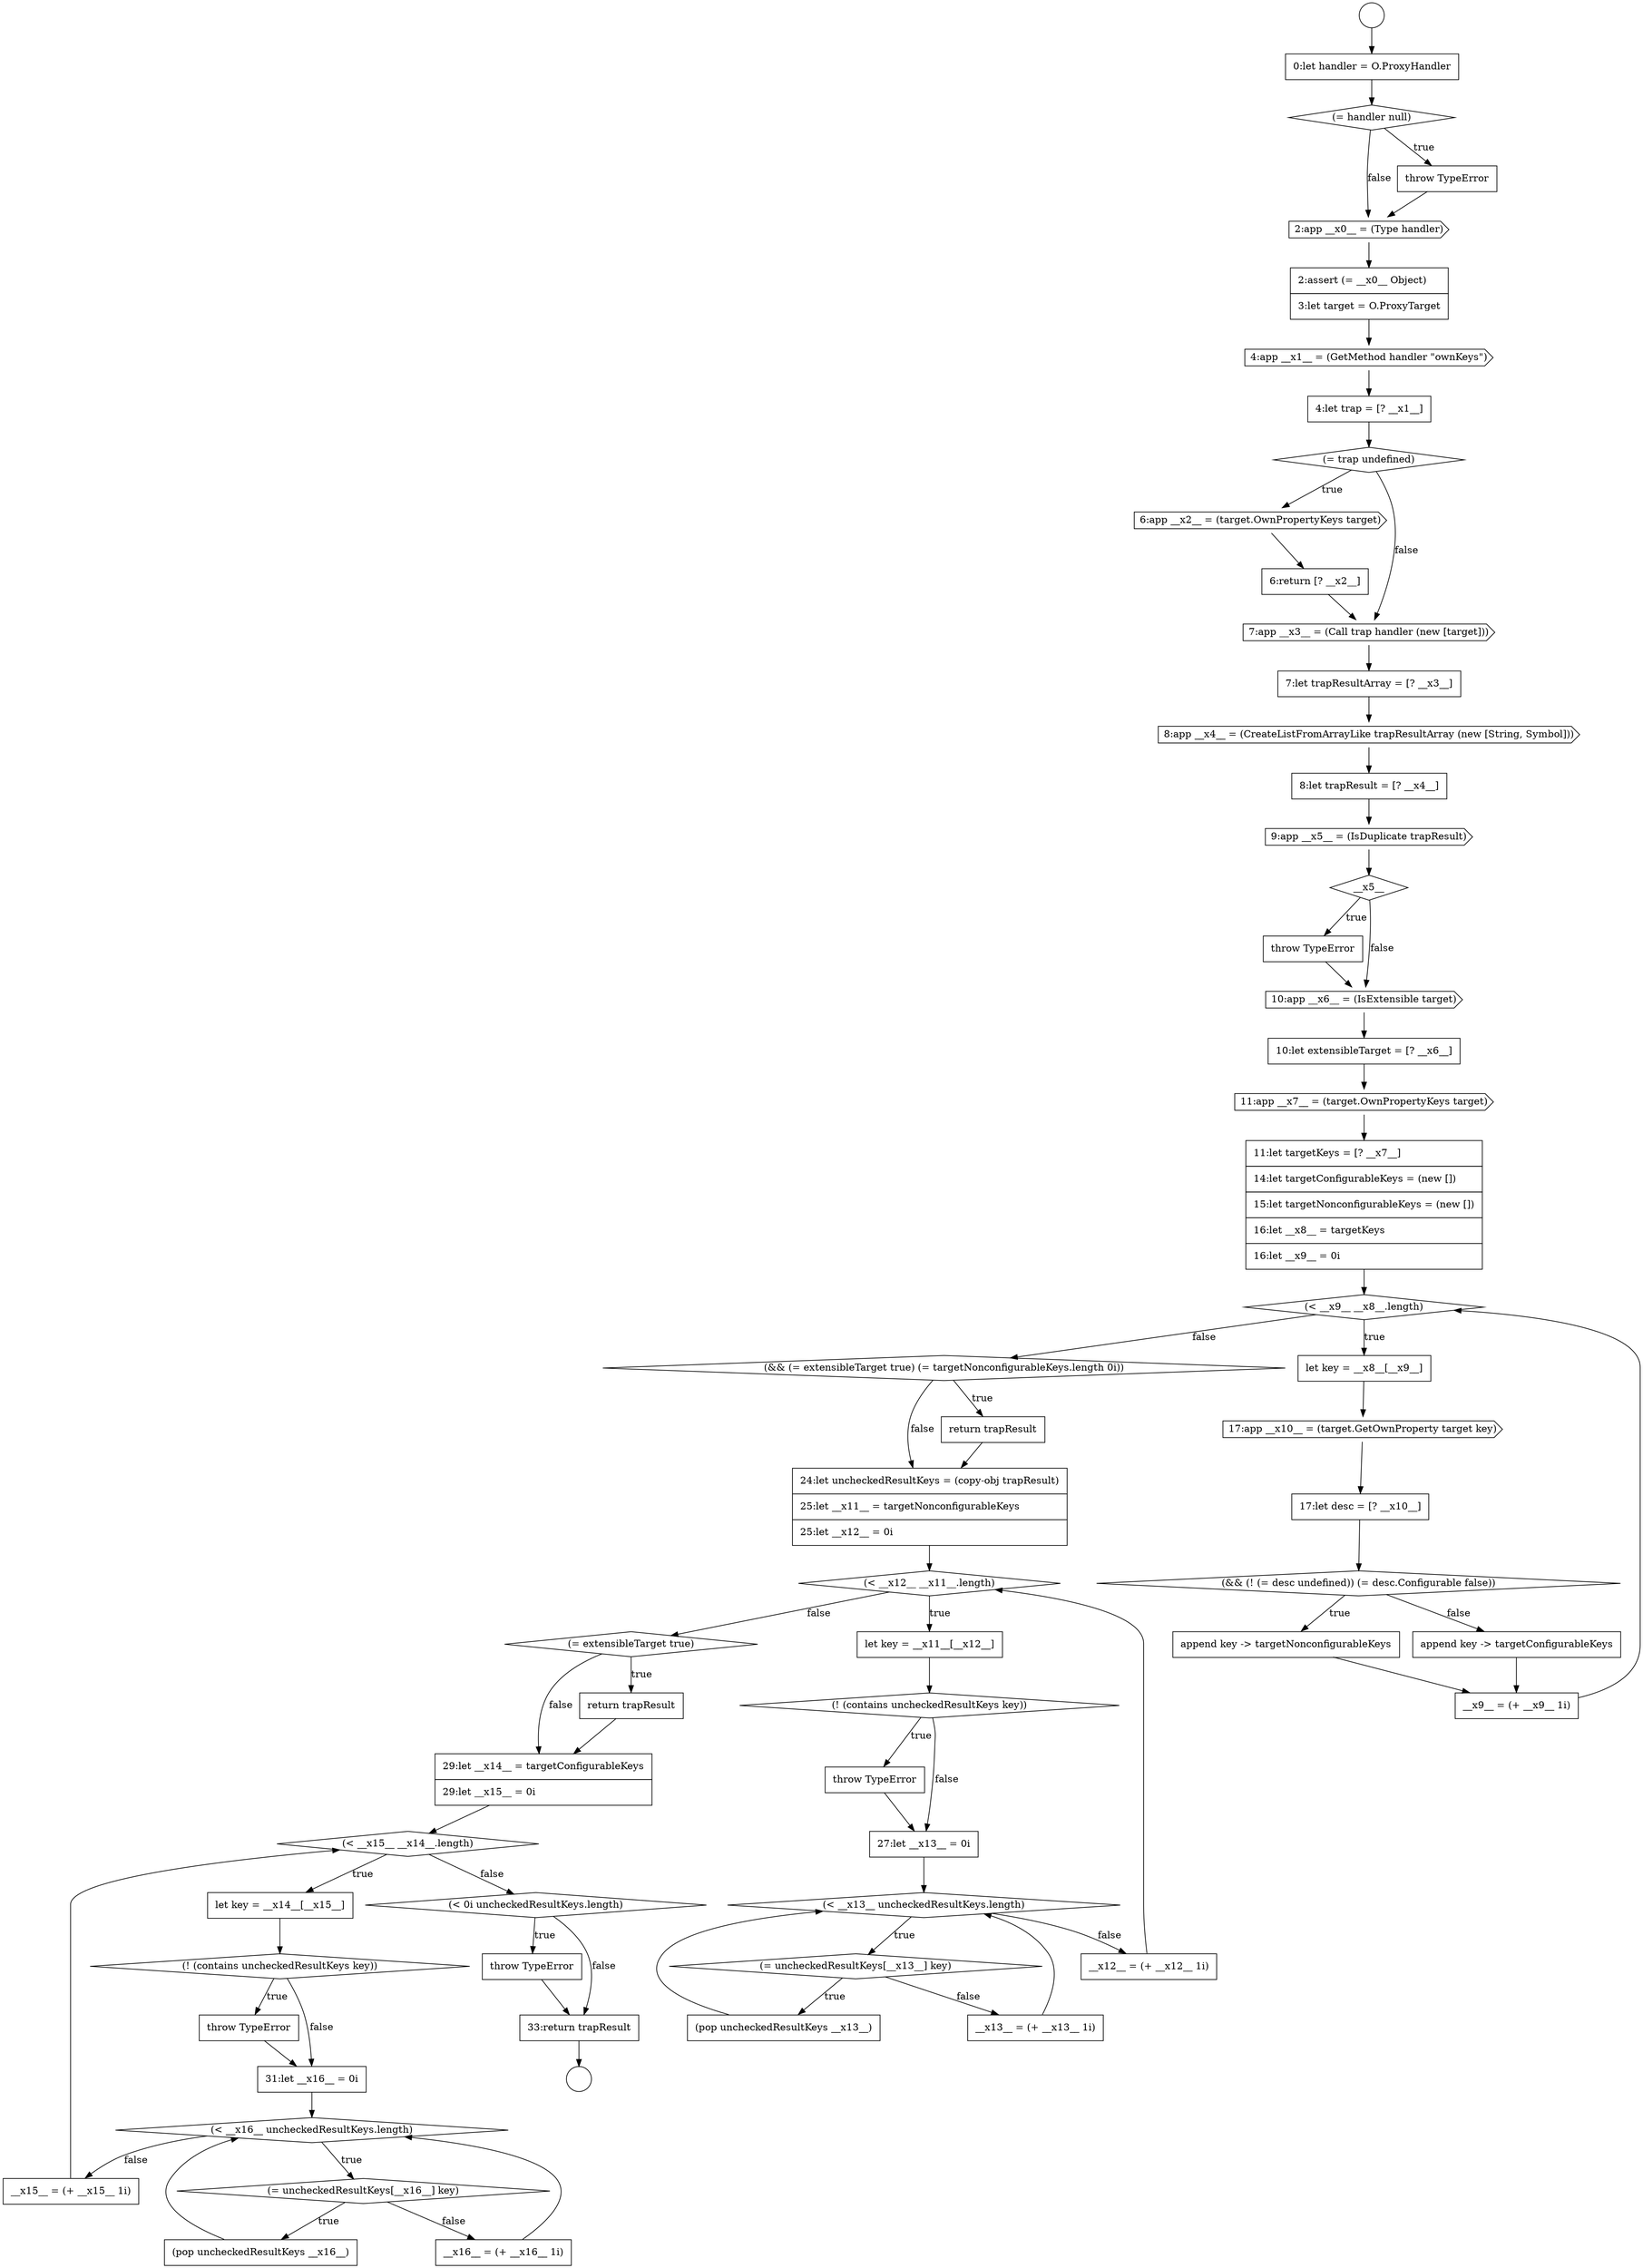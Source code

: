 digraph {
  node3481 [shape=diamond, label=<<font color="black">(&lt; __x12__ __x11__.length)</font>> color="black" fillcolor="white" style=filled]
  node3471 [shape=none, margin=0, label=<<font color="black">
    <table border="0" cellborder="1" cellspacing="0" cellpadding="10">
      <tr><td align="left">let key = __x8__[__x9__]</td></tr>
    </table>
  </font>> color="black" fillcolor="white" style=filled]
  node3499 [shape=diamond, label=<<font color="black">(&lt; __x16__ uncheckedResultKeys.length)</font>> color="black" fillcolor="white" style=filled]
  node3486 [shape=diamond, label=<<font color="black">(&lt; __x13__ uncheckedResultKeys.length)</font>> color="black" fillcolor="white" style=filled]
  node3491 [shape=diamond, label=<<font color="black">(= extensibleTarget true)</font>> color="black" fillcolor="white" style=filled]
  node3487 [shape=diamond, label=<<font color="black">(= uncheckedResultKeys[__x13__] key)</font>> color="black" fillcolor="white" style=filled]
  node3455 [shape=none, margin=0, label=<<font color="black">
    <table border="0" cellborder="1" cellspacing="0" cellpadding="10">
      <tr><td align="left">4:let trap = [? __x1__]</td></tr>
    </table>
  </font>> color="black" fillcolor="white" style=filled]
  node3462 [shape=none, margin=0, label=<<font color="black">
    <table border="0" cellborder="1" cellspacing="0" cellpadding="10">
      <tr><td align="left">8:let trapResult = [? __x4__]</td></tr>
    </table>
  </font>> color="black" fillcolor="white" style=filled]
  node3497 [shape=none, margin=0, label=<<font color="black">
    <table border="0" cellborder="1" cellspacing="0" cellpadding="10">
      <tr><td align="left">throw TypeError</td></tr>
    </table>
  </font>> color="black" fillcolor="white" style=filled]
  node3477 [shape=none, margin=0, label=<<font color="black">
    <table border="0" cellborder="1" cellspacing="0" cellpadding="10">
      <tr><td align="left">__x9__ = (+ __x9__ 1i)</td></tr>
    </table>
  </font>> color="black" fillcolor="white" style=filled]
  node3449 [shape=none, margin=0, label=<<font color="black">
    <table border="0" cellborder="1" cellspacing="0" cellpadding="10">
      <tr><td align="left">0:let handler = O.ProxyHandler</td></tr>
    </table>
  </font>> color="black" fillcolor="white" style=filled]
  node3460 [shape=none, margin=0, label=<<font color="black">
    <table border="0" cellborder="1" cellspacing="0" cellpadding="10">
      <tr><td align="left">7:let trapResultArray = [? __x3__]</td></tr>
    </table>
  </font>> color="black" fillcolor="white" style=filled]
  node3498 [shape=none, margin=0, label=<<font color="black">
    <table border="0" cellborder="1" cellspacing="0" cellpadding="10">
      <tr><td align="left">31:let __x16__ = 0i</td></tr>
    </table>
  </font>> color="black" fillcolor="white" style=filled]
  node3502 [shape=none, margin=0, label=<<font color="black">
    <table border="0" cellborder="1" cellspacing="0" cellpadding="10">
      <tr><td align="left">__x16__ = (+ __x16__ 1i)</td></tr>
    </table>
  </font>> color="black" fillcolor="white" style=filled]
  node3466 [shape=cds, label=<<font color="black">10:app __x6__ = (IsExtensible target)</font>> color="black" fillcolor="white" style=filled]
  node3495 [shape=none, margin=0, label=<<font color="black">
    <table border="0" cellborder="1" cellspacing="0" cellpadding="10">
      <tr><td align="left">let key = __x14__[__x15__]</td></tr>
    </table>
  </font>> color="black" fillcolor="white" style=filled]
  node3485 [shape=none, margin=0, label=<<font color="black">
    <table border="0" cellborder="1" cellspacing="0" cellpadding="10">
      <tr><td align="left">27:let __x13__ = 0i</td></tr>
    </table>
  </font>> color="black" fillcolor="white" style=filled]
  node3463 [shape=cds, label=<<font color="black">9:app __x5__ = (IsDuplicate trapResult)</font>> color="black" fillcolor="white" style=filled]
  node3470 [shape=diamond, label=<<font color="black">(&lt; __x9__ __x8__.length)</font>> color="black" fillcolor="white" style=filled]
  node3453 [shape=none, margin=0, label=<<font color="black">
    <table border="0" cellborder="1" cellspacing="0" cellpadding="10">
      <tr><td align="left">2:assert (= __x0__ Object)</td></tr>
      <tr><td align="left">3:let target = O.ProxyTarget</td></tr>
    </table>
  </font>> color="black" fillcolor="white" style=filled]
  node3473 [shape=none, margin=0, label=<<font color="black">
    <table border="0" cellborder="1" cellspacing="0" cellpadding="10">
      <tr><td align="left">17:let desc = [? __x10__]</td></tr>
    </table>
  </font>> color="black" fillcolor="white" style=filled]
  node3505 [shape=none, margin=0, label=<<font color="black">
    <table border="0" cellborder="1" cellspacing="0" cellpadding="10">
      <tr><td align="left">throw TypeError</td></tr>
    </table>
  </font>> color="black" fillcolor="white" style=filled]
  node3492 [shape=none, margin=0, label=<<font color="black">
    <table border="0" cellborder="1" cellspacing="0" cellpadding="10">
      <tr><td align="left">return trapResult</td></tr>
    </table>
  </font>> color="black" fillcolor="white" style=filled]
  node3450 [shape=diamond, label=<<font color="black">(= handler null)</font>> color="black" fillcolor="white" style=filled]
  node3503 [shape=none, margin=0, label=<<font color="black">
    <table border="0" cellborder="1" cellspacing="0" cellpadding="10">
      <tr><td align="left">__x15__ = (+ __x15__ 1i)</td></tr>
    </table>
  </font>> color="black" fillcolor="white" style=filled]
  node3459 [shape=cds, label=<<font color="black">7:app __x3__ = (Call trap handler (new [target]))</font>> color="black" fillcolor="white" style=filled]
  node3467 [shape=none, margin=0, label=<<font color="black">
    <table border="0" cellborder="1" cellspacing="0" cellpadding="10">
      <tr><td align="left">10:let extensibleTarget = [? __x6__]</td></tr>
    </table>
  </font>> color="black" fillcolor="white" style=filled]
  node3482 [shape=none, margin=0, label=<<font color="black">
    <table border="0" cellborder="1" cellspacing="0" cellpadding="10">
      <tr><td align="left">let key = __x11__[__x12__]</td></tr>
    </table>
  </font>> color="black" fillcolor="white" style=filled]
  node3454 [shape=cds, label=<<font color="black">4:app __x1__ = (GetMethod handler &quot;ownKeys&quot;)</font>> color="black" fillcolor="white" style=filled]
  node3476 [shape=none, margin=0, label=<<font color="black">
    <table border="0" cellborder="1" cellspacing="0" cellpadding="10">
      <tr><td align="left">append key -&gt; targetConfigurableKeys</td></tr>
    </table>
  </font>> color="black" fillcolor="white" style=filled]
  node3504 [shape=diamond, label=<<font color="black">(&lt; 0i uncheckedResultKeys.length)</font>> color="black" fillcolor="white" style=filled]
  node3472 [shape=cds, label=<<font color="black">17:app __x10__ = (target.GetOwnProperty target key)</font>> color="black" fillcolor="white" style=filled]
  node3458 [shape=none, margin=0, label=<<font color="black">
    <table border="0" cellborder="1" cellspacing="0" cellpadding="10">
      <tr><td align="left">6:return [? __x2__]</td></tr>
    </table>
  </font>> color="black" fillcolor="white" style=filled]
  node3468 [shape=cds, label=<<font color="black">11:app __x7__ = (target.OwnPropertyKeys target)</font>> color="black" fillcolor="white" style=filled]
  node3500 [shape=diamond, label=<<font color="black">(= uncheckedResultKeys[__x16__] key)</font>> color="black" fillcolor="white" style=filled]
  node3456 [shape=diamond, label=<<font color="black">(= trap undefined)</font>> color="black" fillcolor="white" style=filled]
  node3451 [shape=none, margin=0, label=<<font color="black">
    <table border="0" cellborder="1" cellspacing="0" cellpadding="10">
      <tr><td align="left">throw TypeError</td></tr>
    </table>
  </font>> color="black" fillcolor="white" style=filled]
  node3483 [shape=diamond, label=<<font color="black">(! (contains uncheckedResultKeys key))</font>> color="black" fillcolor="white" style=filled]
  node3480 [shape=none, margin=0, label=<<font color="black">
    <table border="0" cellborder="1" cellspacing="0" cellpadding="10">
      <tr><td align="left">24:let uncheckedResultKeys = (copy-obj trapResult)</td></tr>
      <tr><td align="left">25:let __x11__ = targetNonconfigurableKeys</td></tr>
      <tr><td align="left">25:let __x12__ = 0i</td></tr>
    </table>
  </font>> color="black" fillcolor="white" style=filled]
  node3490 [shape=none, margin=0, label=<<font color="black">
    <table border="0" cellborder="1" cellspacing="0" cellpadding="10">
      <tr><td align="left">__x12__ = (+ __x12__ 1i)</td></tr>
    </table>
  </font>> color="black" fillcolor="white" style=filled]
  node3448 [shape=circle label=" " color="black" fillcolor="white" style=filled]
  node3475 [shape=none, margin=0, label=<<font color="black">
    <table border="0" cellborder="1" cellspacing="0" cellpadding="10">
      <tr><td align="left">append key -&gt; targetNonconfigurableKeys</td></tr>
    </table>
  </font>> color="black" fillcolor="white" style=filled]
  node3488 [shape=none, margin=0, label=<<font color="black">
    <table border="0" cellborder="1" cellspacing="0" cellpadding="10">
      <tr><td align="left">(pop uncheckedResultKeys __x13__)</td></tr>
    </table>
  </font>> color="black" fillcolor="white" style=filled]
  node3493 [shape=none, margin=0, label=<<font color="black">
    <table border="0" cellborder="1" cellspacing="0" cellpadding="10">
      <tr><td align="left">29:let __x14__ = targetConfigurableKeys</td></tr>
      <tr><td align="left">29:let __x15__ = 0i</td></tr>
    </table>
  </font>> color="black" fillcolor="white" style=filled]
  node3478 [shape=diamond, label=<<font color="black">(&amp;&amp; (= extensibleTarget true) (= targetNonconfigurableKeys.length 0i))</font>> color="black" fillcolor="white" style=filled]
  node3452 [shape=cds, label=<<font color="black">2:app __x0__ = (Type handler)</font>> color="black" fillcolor="white" style=filled]
  node3457 [shape=cds, label=<<font color="black">6:app __x2__ = (target.OwnPropertyKeys target)</font>> color="black" fillcolor="white" style=filled]
  node3447 [shape=circle label=" " color="black" fillcolor="white" style=filled]
  node3465 [shape=none, margin=0, label=<<font color="black">
    <table border="0" cellborder="1" cellspacing="0" cellpadding="10">
      <tr><td align="left">throw TypeError</td></tr>
    </table>
  </font>> color="black" fillcolor="white" style=filled]
  node3484 [shape=none, margin=0, label=<<font color="black">
    <table border="0" cellborder="1" cellspacing="0" cellpadding="10">
      <tr><td align="left">throw TypeError</td></tr>
    </table>
  </font>> color="black" fillcolor="white" style=filled]
  node3501 [shape=none, margin=0, label=<<font color="black">
    <table border="0" cellborder="1" cellspacing="0" cellpadding="10">
      <tr><td align="left">(pop uncheckedResultKeys __x16__)</td></tr>
    </table>
  </font>> color="black" fillcolor="white" style=filled]
  node3464 [shape=diamond, label=<<font color="black">__x5__</font>> color="black" fillcolor="white" style=filled]
  node3496 [shape=diamond, label=<<font color="black">(! (contains uncheckedResultKeys key))</font>> color="black" fillcolor="white" style=filled]
  node3469 [shape=none, margin=0, label=<<font color="black">
    <table border="0" cellborder="1" cellspacing="0" cellpadding="10">
      <tr><td align="left">11:let targetKeys = [? __x7__]</td></tr>
      <tr><td align="left">14:let targetConfigurableKeys = (new [])</td></tr>
      <tr><td align="left">15:let targetNonconfigurableKeys = (new [])</td></tr>
      <tr><td align="left">16:let __x8__ = targetKeys</td></tr>
      <tr><td align="left">16:let __x9__ = 0i</td></tr>
    </table>
  </font>> color="black" fillcolor="white" style=filled]
  node3479 [shape=none, margin=0, label=<<font color="black">
    <table border="0" cellborder="1" cellspacing="0" cellpadding="10">
      <tr><td align="left">return trapResult</td></tr>
    </table>
  </font>> color="black" fillcolor="white" style=filled]
  node3506 [shape=none, margin=0, label=<<font color="black">
    <table border="0" cellborder="1" cellspacing="0" cellpadding="10">
      <tr><td align="left">33:return trapResult</td></tr>
    </table>
  </font>> color="black" fillcolor="white" style=filled]
  node3489 [shape=none, margin=0, label=<<font color="black">
    <table border="0" cellborder="1" cellspacing="0" cellpadding="10">
      <tr><td align="left">__x13__ = (+ __x13__ 1i)</td></tr>
    </table>
  </font>> color="black" fillcolor="white" style=filled]
  node3494 [shape=diamond, label=<<font color="black">(&lt; __x15__ __x14__.length)</font>> color="black" fillcolor="white" style=filled]
  node3474 [shape=diamond, label=<<font color="black">(&amp;&amp; (! (= desc undefined)) (= desc.Configurable false))</font>> color="black" fillcolor="white" style=filled]
  node3461 [shape=cds, label=<<font color="black">8:app __x4__ = (CreateListFromArrayLike trapResultArray (new [String, Symbol]))</font>> color="black" fillcolor="white" style=filled]
  node3461 -> node3462 [ color="black"]
  node3449 -> node3450 [ color="black"]
  node3468 -> node3469 [ color="black"]
  node3484 -> node3485 [ color="black"]
  node3497 -> node3498 [ color="black"]
  node3457 -> node3458 [ color="black"]
  node3471 -> node3472 [ color="black"]
  node3472 -> node3473 [ color="black"]
  node3502 -> node3499 [ color="black"]
  node3456 -> node3457 [label=<<font color="black">true</font>> color="black"]
  node3456 -> node3459 [label=<<font color="black">false</font>> color="black"]
  node3476 -> node3477 [ color="black"]
  node3501 -> node3499 [ color="black"]
  node3477 -> node3470 [ color="black"]
  node3486 -> node3487 [label=<<font color="black">true</font>> color="black"]
  node3486 -> node3490 [label=<<font color="black">false</font>> color="black"]
  node3504 -> node3505 [label=<<font color="black">true</font>> color="black"]
  node3504 -> node3506 [label=<<font color="black">false</font>> color="black"]
  node3452 -> node3453 [ color="black"]
  node3495 -> node3496 [ color="black"]
  node3467 -> node3468 [ color="black"]
  node3462 -> node3463 [ color="black"]
  node3473 -> node3474 [ color="black"]
  node3460 -> node3461 [ color="black"]
  node3470 -> node3471 [label=<<font color="black">true</font>> color="black"]
  node3470 -> node3478 [label=<<font color="black">false</font>> color="black"]
  node3482 -> node3483 [ color="black"]
  node3463 -> node3464 [ color="black"]
  node3478 -> node3479 [label=<<font color="black">true</font>> color="black"]
  node3478 -> node3480 [label=<<font color="black">false</font>> color="black"]
  node3475 -> node3477 [ color="black"]
  node3455 -> node3456 [ color="black"]
  node3488 -> node3486 [ color="black"]
  node3450 -> node3451 [label=<<font color="black">true</font>> color="black"]
  node3450 -> node3452 [label=<<font color="black">false</font>> color="black"]
  node3499 -> node3500 [label=<<font color="black">true</font>> color="black"]
  node3499 -> node3503 [label=<<font color="black">false</font>> color="black"]
  node3485 -> node3486 [ color="black"]
  node3454 -> node3455 [ color="black"]
  node3479 -> node3480 [ color="black"]
  node3464 -> node3465 [label=<<font color="black">true</font>> color="black"]
  node3464 -> node3466 [label=<<font color="black">false</font>> color="black"]
  node3465 -> node3466 [ color="black"]
  node3493 -> node3494 [ color="black"]
  node3503 -> node3494 [ color="black"]
  node3487 -> node3488 [label=<<font color="black">true</font>> color="black"]
  node3487 -> node3489 [label=<<font color="black">false</font>> color="black"]
  node3492 -> node3493 [ color="black"]
  node3474 -> node3475 [label=<<font color="black">true</font>> color="black"]
  node3474 -> node3476 [label=<<font color="black">false</font>> color="black"]
  node3469 -> node3470 [ color="black"]
  node3498 -> node3499 [ color="black"]
  node3459 -> node3460 [ color="black"]
  node3466 -> node3467 [ color="black"]
  node3491 -> node3492 [label=<<font color="black">true</font>> color="black"]
  node3491 -> node3493 [label=<<font color="black">false</font>> color="black"]
  node3453 -> node3454 [ color="black"]
  node3500 -> node3501 [label=<<font color="black">true</font>> color="black"]
  node3500 -> node3502 [label=<<font color="black">false</font>> color="black"]
  node3447 -> node3449 [ color="black"]
  node3480 -> node3481 [ color="black"]
  node3494 -> node3495 [label=<<font color="black">true</font>> color="black"]
  node3494 -> node3504 [label=<<font color="black">false</font>> color="black"]
  node3489 -> node3486 [ color="black"]
  node3505 -> node3506 [ color="black"]
  node3506 -> node3448 [ color="black"]
  node3496 -> node3497 [label=<<font color="black">true</font>> color="black"]
  node3496 -> node3498 [label=<<font color="black">false</font>> color="black"]
  node3483 -> node3484 [label=<<font color="black">true</font>> color="black"]
  node3483 -> node3485 [label=<<font color="black">false</font>> color="black"]
  node3490 -> node3481 [ color="black"]
  node3458 -> node3459 [ color="black"]
  node3481 -> node3482 [label=<<font color="black">true</font>> color="black"]
  node3481 -> node3491 [label=<<font color="black">false</font>> color="black"]
  node3451 -> node3452 [ color="black"]
}
